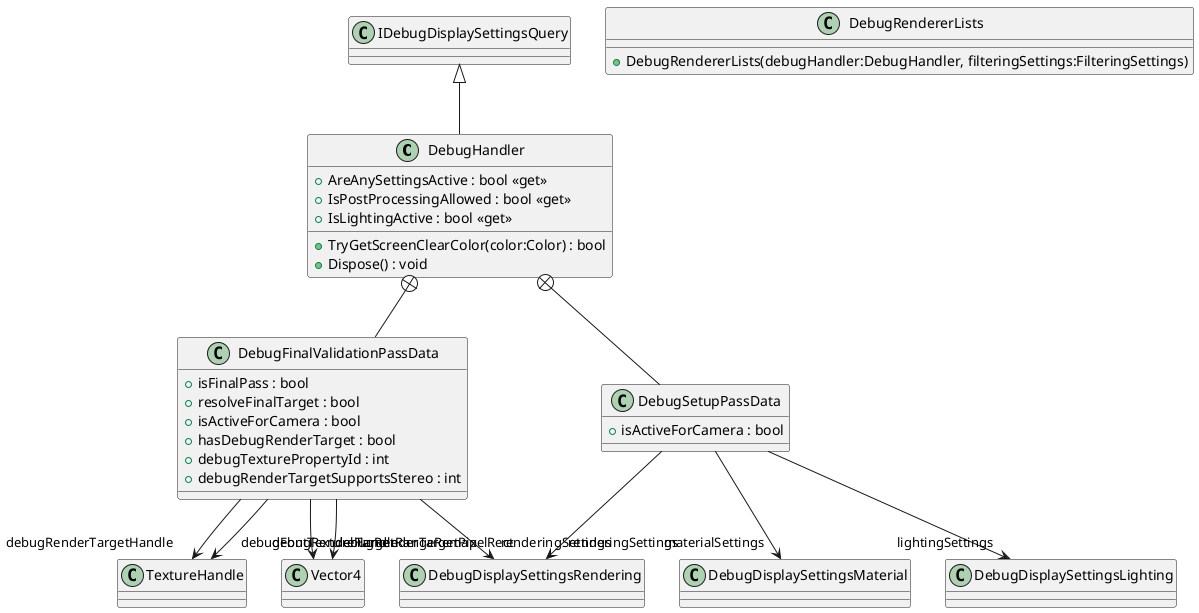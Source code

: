 @startuml
class DebugHandler {
    + AreAnySettingsActive : bool <<get>>
    + IsPostProcessingAllowed : bool <<get>>
    + IsLightingActive : bool <<get>>
    + TryGetScreenClearColor(color:Color) : bool
    + Dispose() : void
}
class DebugRendererLists {
    + DebugRendererLists(debugHandler:DebugHandler, filteringSettings:FilteringSettings)
}
class DebugFinalValidationPassData {
    + isFinalPass : bool
    + resolveFinalTarget : bool
    + isActiveForCamera : bool
    + hasDebugRenderTarget : bool
    + debugTexturePropertyId : int
    + debugRenderTargetSupportsStereo : int
}
class DebugSetupPassData {
    + isActiveForCamera : bool
}
IDebugDisplaySettingsQuery <|-- DebugHandler
DebugHandler +-- DebugFinalValidationPassData
DebugFinalValidationPassData --> "debugRenderTargetHandle" TextureHandle
DebugFinalValidationPassData --> "debugRenderTargetPixelRect" Vector4
DebugFinalValidationPassData --> "debugRenderTargetRangeRemap" Vector4
DebugFinalValidationPassData --> "debugFontTextureHandle" TextureHandle
DebugFinalValidationPassData --> "renderingSettings" DebugDisplaySettingsRendering
DebugHandler +-- DebugSetupPassData
DebugSetupPassData --> "materialSettings" DebugDisplaySettingsMaterial
DebugSetupPassData --> "renderingSettings" DebugDisplaySettingsRendering
DebugSetupPassData --> "lightingSettings" DebugDisplaySettingsLighting
@enduml
